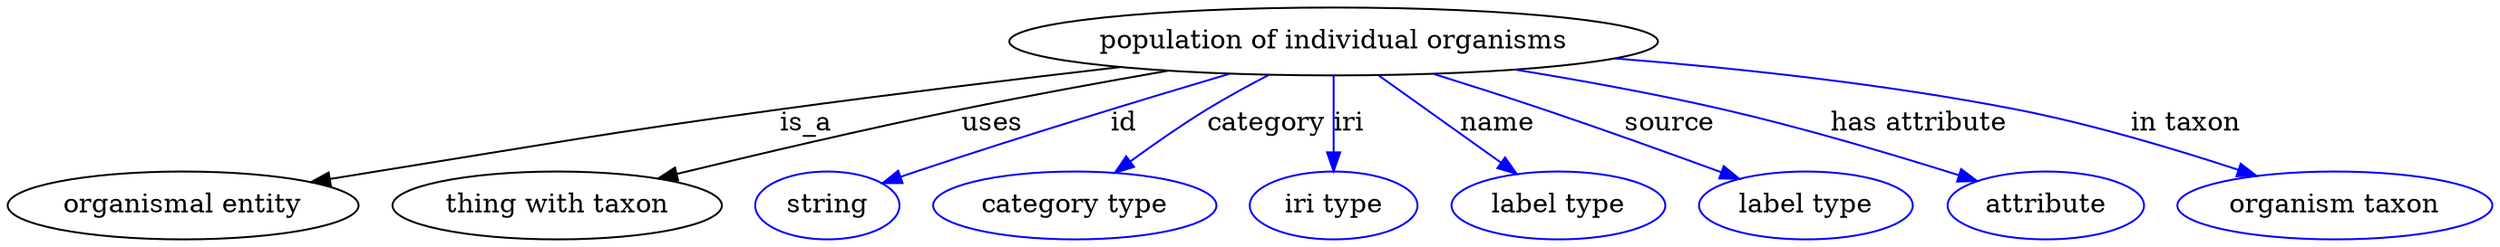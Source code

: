 digraph {
	graph [bb="0,0,1072.4,123"];
	node [label="\N"];
	"population of individual organisms"	 [height=0.5,
		label="population of individual organisms",
		pos="569.79,105",
		width=3.7552];
	"organismal entity"	 [height=0.5,
		pos="72.794,18",
		width=2.022];
	"population of individual organisms" -> "organismal entity"	 [label=is_a,
		lp="342.79,61.5",
		pos="e,127,30.152 477.56,91.799 433.4,85.287 379.8,77.103 331.79,69 252.89,55.681 233.22,51.914 154.79,36 149.03,34.83 143.04,33.582 \
137.05,32.309"];
	"thing with taxon"	 [height=0.5,
		pos="232.79,18",
		width=1.9137];
	"population of individual organisms" -> "thing with taxon"	 [label=uses,
		lp="423.79,61.5",
		pos="e,278.23,31.672 498.81,89.676 471.53,83.564 440.14,76.261 411.79,69 370.02,58.298 323.16,44.895 287.86,34.514"];
	id	 [color=blue,
		height=0.5,
		label=string,
		pos="349.79,18",
		width=0.84854];
	"population of individual organisms" -> id	 [color=blue,
		label=id,
		lp="474.29,61.5",
		pos="e,374.24,29.264 523.26,87.991 486.75,74.444 434.75,54.714 389.79,36 387.74,35.144 385.63,34.249 383.51,33.334",
		style=solid];
	category	 [color=blue,
		height=0.5,
		label="category type",
		pos="456.79,18",
		width=1.6249];
	"population of individual organisms" -> category	 [color=blue,
		label=category,
		lp="542.29,61.5",
		pos="e,476.87,35.152 543.84,87.235 535.73,81.534 526.81,75.112 518.79,69 507.4,60.312 495.16,50.378 484.59,41.599",
		style=solid];
	iri	 [color=blue,
		height=0.5,
		label="iri type",
		pos="569.79,18",
		width=1.011];
	"population of individual organisms" -> iri	 [color=blue,
		label=iri,
		lp="576.29,61.5",
		pos="e,569.79,36.003 569.79,86.974 569.79,75.192 569.79,59.561 569.79,46.158",
		style=solid];
	name	 [color=blue,
		height=0.5,
		label="label type",
		pos="669.79,18",
		width=1.2638];
	"population of individual organisms" -> name	 [color=blue,
		label=name,
		lp="641.29,61.5",
		pos="e,650.79,34.532 590.51,86.974 605.75,73.714 626.6,55.579 643.09,41.233",
		style=solid];
	source	 [color=blue,
		height=0.5,
		label="label type",
		pos="778.79,18",
		width=1.2638];
	"population of individual organisms" -> source	 [color=blue,
		label=source,
		lp="711.79,61.5",
		pos="e,748.34,31.471 613.88,87.881 628.81,81.996 645.57,75.301 660.79,69 686.96,58.174 716.17,45.552 738.99,35.573",
		style=solid];
	"has attribute"	 [color=blue,
		height=0.5,
		label=attribute,
		pos="882.79,18",
		width=1.1193];
	"population of individual organisms" -> "has attribute"	 [color=blue,
		label="has attribute",
		lp="816.29,61.5",
		pos="e,851.36,29.445 645.73,90.08 673.58,84.148 705.27,76.861 733.79,69 778.51,56.677 788.97,51.189 832.79,36 835.71,34.99 838.71,33.937 \
841.73,32.87",
		style=solid];
	"in taxon"	 [color=blue,
		height=0.5,
		label="organism taxon",
		pos="1006.8,18",
		width=1.8234];
	"population of individual organisms" -> "in taxon"	 [color=blue,
		label="in taxon",
		lp="928.29,61.5",
		pos="e,969.03,32.893 685.04,95.561 737.01,89.984 798.91,81.498 853.79,69 889.85,60.789 929.42,47.476 959.29,36.511",
		style=solid];
}
